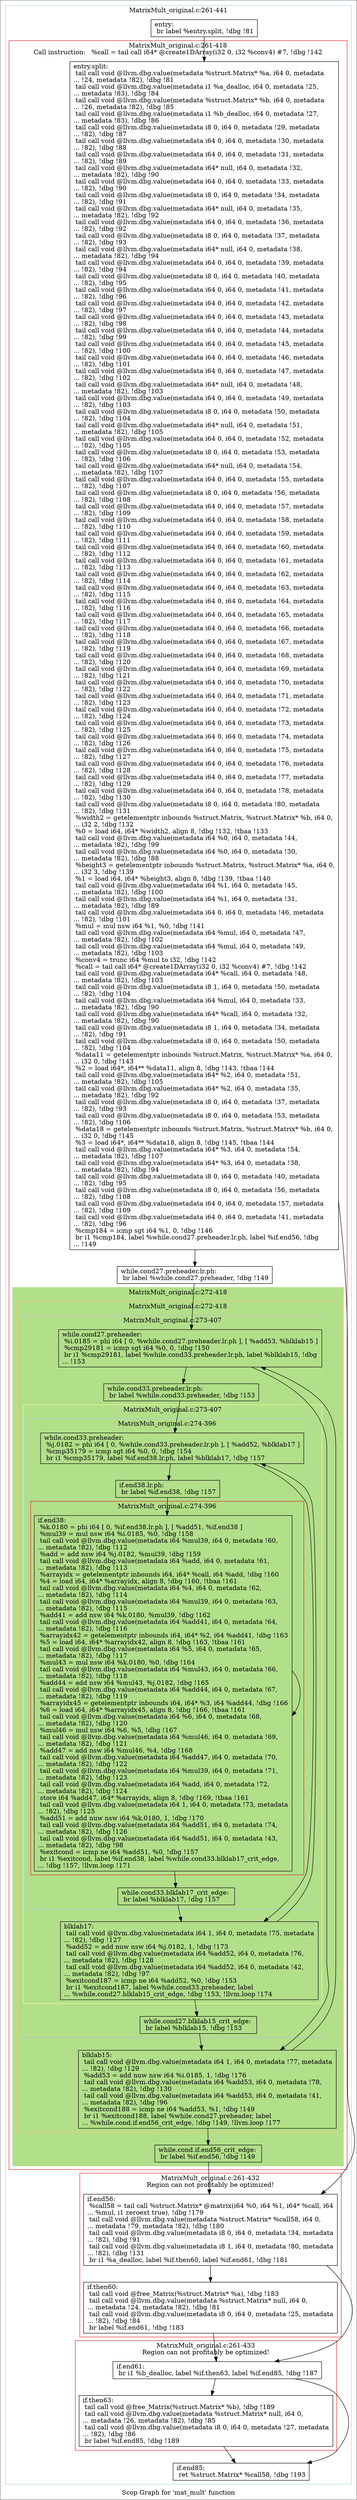 digraph "Scop Graph for 'mat_mult' function" {
	label="Scop Graph for 'mat_mult' function";

	Node0xb2bced0 [shape=record,label="{entry:\l  br label %entry.split, !dbg !81\l}"];
	Node0xb2bced0 -> Node0xb32da00;
	Node0xb32da00 [shape=record,label="{entry.split:                                      \l  tail call void @llvm.dbg.value(metadata %struct.Matrix* %a, i64 0, metadata\l... !24, metadata !82), !dbg !81\l  tail call void @llvm.dbg.value(metadata i1 %a_dealloc, i64 0, metadata !25,\l... metadata !83), !dbg !84\l  tail call void @llvm.dbg.value(metadata %struct.Matrix* %b, i64 0, metadata\l... !26, metadata !82), !dbg !85\l  tail call void @llvm.dbg.value(metadata i1 %b_dealloc, i64 0, metadata !27,\l... metadata !83), !dbg !86\l  tail call void @llvm.dbg.value(metadata i8 0, i64 0, metadata !29, metadata\l... !82), !dbg !87\l  tail call void @llvm.dbg.value(metadata i64 0, i64 0, metadata !30, metadata\l... !82), !dbg !88\l  tail call void @llvm.dbg.value(metadata i64 0, i64 0, metadata !31, metadata\l... !82), !dbg !89\l  tail call void @llvm.dbg.value(metadata i64* null, i64 0, metadata !32,\l... metadata !82), !dbg !90\l  tail call void @llvm.dbg.value(metadata i64 0, i64 0, metadata !33, metadata\l... !82), !dbg !90\l  tail call void @llvm.dbg.value(metadata i8 0, i64 0, metadata !34, metadata\l... !82), !dbg !91\l  tail call void @llvm.dbg.value(metadata i64* null, i64 0, metadata !35,\l... metadata !82), !dbg !92\l  tail call void @llvm.dbg.value(metadata i64 0, i64 0, metadata !36, metadata\l... !82), !dbg !92\l  tail call void @llvm.dbg.value(metadata i8 0, i64 0, metadata !37, metadata\l... !82), !dbg !93\l  tail call void @llvm.dbg.value(metadata i64* null, i64 0, metadata !38,\l... metadata !82), !dbg !94\l  tail call void @llvm.dbg.value(metadata i64 0, i64 0, metadata !39, metadata\l... !82), !dbg !94\l  tail call void @llvm.dbg.value(metadata i8 0, i64 0, metadata !40, metadata\l... !82), !dbg !95\l  tail call void @llvm.dbg.value(metadata i64 0, i64 0, metadata !41, metadata\l... !82), !dbg !96\l  tail call void @llvm.dbg.value(metadata i64 0, i64 0, metadata !42, metadata\l... !82), !dbg !97\l  tail call void @llvm.dbg.value(metadata i64 0, i64 0, metadata !43, metadata\l... !82), !dbg !98\l  tail call void @llvm.dbg.value(metadata i64 0, i64 0, metadata !44, metadata\l... !82), !dbg !99\l  tail call void @llvm.dbg.value(metadata i64 0, i64 0, metadata !45, metadata\l... !82), !dbg !100\l  tail call void @llvm.dbg.value(metadata i64 0, i64 0, metadata !46, metadata\l... !82), !dbg !101\l  tail call void @llvm.dbg.value(metadata i64 0, i64 0, metadata !47, metadata\l... !82), !dbg !102\l  tail call void @llvm.dbg.value(metadata i64* null, i64 0, metadata !48,\l... metadata !82), !dbg !103\l  tail call void @llvm.dbg.value(metadata i64 0, i64 0, metadata !49, metadata\l... !82), !dbg !103\l  tail call void @llvm.dbg.value(metadata i8 0, i64 0, metadata !50, metadata\l... !82), !dbg !104\l  tail call void @llvm.dbg.value(metadata i64* null, i64 0, metadata !51,\l... metadata !82), !dbg !105\l  tail call void @llvm.dbg.value(metadata i64 0, i64 0, metadata !52, metadata\l... !82), !dbg !105\l  tail call void @llvm.dbg.value(metadata i8 0, i64 0, metadata !53, metadata\l... !82), !dbg !106\l  tail call void @llvm.dbg.value(metadata i64* null, i64 0, metadata !54,\l... metadata !82), !dbg !107\l  tail call void @llvm.dbg.value(metadata i64 0, i64 0, metadata !55, metadata\l... !82), !dbg !107\l  tail call void @llvm.dbg.value(metadata i8 0, i64 0, metadata !56, metadata\l... !82), !dbg !108\l  tail call void @llvm.dbg.value(metadata i64 0, i64 0, metadata !57, metadata\l... !82), !dbg !109\l  tail call void @llvm.dbg.value(metadata i64 0, i64 0, metadata !58, metadata\l... !82), !dbg !110\l  tail call void @llvm.dbg.value(metadata i64 0, i64 0, metadata !59, metadata\l... !82), !dbg !111\l  tail call void @llvm.dbg.value(metadata i64 0, i64 0, metadata !60, metadata\l... !82), !dbg !112\l  tail call void @llvm.dbg.value(metadata i64 0, i64 0, metadata !61, metadata\l... !82), !dbg !113\l  tail call void @llvm.dbg.value(metadata i64 0, i64 0, metadata !62, metadata\l... !82), !dbg !114\l  tail call void @llvm.dbg.value(metadata i64 0, i64 0, metadata !63, metadata\l... !82), !dbg !115\l  tail call void @llvm.dbg.value(metadata i64 0, i64 0, metadata !64, metadata\l... !82), !dbg !116\l  tail call void @llvm.dbg.value(metadata i64 0, i64 0, metadata !65, metadata\l... !82), !dbg !117\l  tail call void @llvm.dbg.value(metadata i64 0, i64 0, metadata !66, metadata\l... !82), !dbg !118\l  tail call void @llvm.dbg.value(metadata i64 0, i64 0, metadata !67, metadata\l... !82), !dbg !119\l  tail call void @llvm.dbg.value(metadata i64 0, i64 0, metadata !68, metadata\l... !82), !dbg !120\l  tail call void @llvm.dbg.value(metadata i64 0, i64 0, metadata !69, metadata\l... !82), !dbg !121\l  tail call void @llvm.dbg.value(metadata i64 0, i64 0, metadata !70, metadata\l... !82), !dbg !122\l  tail call void @llvm.dbg.value(metadata i64 0, i64 0, metadata !71, metadata\l... !82), !dbg !123\l  tail call void @llvm.dbg.value(metadata i64 0, i64 0, metadata !72, metadata\l... !82), !dbg !124\l  tail call void @llvm.dbg.value(metadata i64 0, i64 0, metadata !73, metadata\l... !82), !dbg !125\l  tail call void @llvm.dbg.value(metadata i64 0, i64 0, metadata !74, metadata\l... !82), !dbg !126\l  tail call void @llvm.dbg.value(metadata i64 0, i64 0, metadata !75, metadata\l... !82), !dbg !127\l  tail call void @llvm.dbg.value(metadata i64 0, i64 0, metadata !76, metadata\l... !82), !dbg !128\l  tail call void @llvm.dbg.value(metadata i64 0, i64 0, metadata !77, metadata\l... !82), !dbg !129\l  tail call void @llvm.dbg.value(metadata i64 0, i64 0, metadata !78, metadata\l... !82), !dbg !130\l  tail call void @llvm.dbg.value(metadata i8 0, i64 0, metadata !80, metadata\l... !82), !dbg !131\l  %width2 = getelementptr inbounds %struct.Matrix, %struct.Matrix* %b, i64 0,\l... i32 2, !dbg !132\l  %0 = load i64, i64* %width2, align 8, !dbg !132, !tbaa !133\l  tail call void @llvm.dbg.value(metadata i64 %0, i64 0, metadata !44,\l... metadata !82), !dbg !99\l  tail call void @llvm.dbg.value(metadata i64 %0, i64 0, metadata !30,\l... metadata !82), !dbg !88\l  %height3 = getelementptr inbounds %struct.Matrix, %struct.Matrix* %a, i64 0,\l... i32 3, !dbg !139\l  %1 = load i64, i64* %height3, align 8, !dbg !139, !tbaa !140\l  tail call void @llvm.dbg.value(metadata i64 %1, i64 0, metadata !45,\l... metadata !82), !dbg !100\l  tail call void @llvm.dbg.value(metadata i64 %1, i64 0, metadata !31,\l... metadata !82), !dbg !89\l  tail call void @llvm.dbg.value(metadata i64 0, i64 0, metadata !46, metadata\l... !82), !dbg !101\l  %mul = mul nsw i64 %1, %0, !dbg !141\l  tail call void @llvm.dbg.value(metadata i64 %mul, i64 0, metadata !47,\l... metadata !82), !dbg !102\l  tail call void @llvm.dbg.value(metadata i64 %mul, i64 0, metadata !49,\l... metadata !82), !dbg !103\l  %conv4 = trunc i64 %mul to i32, !dbg !142\l  %call = tail call i64* @create1DArray(i32 0, i32 %conv4) #7, !dbg !142\l  tail call void @llvm.dbg.value(metadata i64* %call, i64 0, metadata !48,\l... metadata !82), !dbg !103\l  tail call void @llvm.dbg.value(metadata i8 1, i64 0, metadata !50, metadata\l... !82), !dbg !104\l  tail call void @llvm.dbg.value(metadata i64 %mul, i64 0, metadata !33,\l... metadata !82), !dbg !90\l  tail call void @llvm.dbg.value(metadata i64* %call, i64 0, metadata !32,\l... metadata !82), !dbg !90\l  tail call void @llvm.dbg.value(metadata i8 1, i64 0, metadata !34, metadata\l... !82), !dbg !91\l  tail call void @llvm.dbg.value(metadata i8 0, i64 0, metadata !50, metadata\l... !82), !dbg !104\l  %data11 = getelementptr inbounds %struct.Matrix, %struct.Matrix* %a, i64 0,\l... i32 0, !dbg !143\l  %2 = load i64*, i64** %data11, align 8, !dbg !143, !tbaa !144\l  tail call void @llvm.dbg.value(metadata i64* %2, i64 0, metadata !51,\l... metadata !82), !dbg !105\l  tail call void @llvm.dbg.value(metadata i64* %2, i64 0, metadata !35,\l... metadata !82), !dbg !92\l  tail call void @llvm.dbg.value(metadata i8 0, i64 0, metadata !37, metadata\l... !82), !dbg !93\l  tail call void @llvm.dbg.value(metadata i8 0, i64 0, metadata !53, metadata\l... !82), !dbg !106\l  %data18 = getelementptr inbounds %struct.Matrix, %struct.Matrix* %b, i64 0,\l... i32 0, !dbg !145\l  %3 = load i64*, i64** %data18, align 8, !dbg !145, !tbaa !144\l  tail call void @llvm.dbg.value(metadata i64* %3, i64 0, metadata !54,\l... metadata !82), !dbg !107\l  tail call void @llvm.dbg.value(metadata i64* %3, i64 0, metadata !38,\l... metadata !82), !dbg !94\l  tail call void @llvm.dbg.value(metadata i8 0, i64 0, metadata !40, metadata\l... !82), !dbg !95\l  tail call void @llvm.dbg.value(metadata i8 0, i64 0, metadata !56, metadata\l... !82), !dbg !108\l  tail call void @llvm.dbg.value(metadata i64 0, i64 0, metadata !57, metadata\l... !82), !dbg !109\l  tail call void @llvm.dbg.value(metadata i64 0, i64 0, metadata !41, metadata\l... !82), !dbg !96\l  %cmp184 = icmp sgt i64 %1, 0, !dbg !146\l  br i1 %cmp184, label %while.cond27.preheader.lr.ph, label %if.end56, !dbg\l... !149\l}"];
	Node0xb32da00 -> Node0xb2bdcf0;
	Node0xb32da00 -> Node0xb356a60;
	Node0xb2bdcf0 [shape=record,label="{while.cond27.preheader.lr.ph:                     \l  br label %while.cond27.preheader, !dbg !149\l}"];
	Node0xb2bdcf0 -> Node0xb358770;
	Node0xb358770 [shape=record,label="{while.cond27.preheader:                           \l  %i.0185 = phi i64 [ 0, %while.cond27.preheader.lr.ph ], [ %add53, %blklab15 ]\l  %cmp29181 = icmp sgt i64 %0, 0, !dbg !150\l  br i1 %cmp29181, label %while.cond33.preheader.lr.ph, label %blklab15, !dbg\l... !153\l}"];
	Node0xb358770 -> Node0xb2e9dd0;
	Node0xb358770 -> Node0xb29dc80;
	Node0xb2e9dd0 [shape=record,label="{while.cond33.preheader.lr.ph:                     \l  br label %while.cond33.preheader, !dbg !153\l}"];
	Node0xb2e9dd0 -> Node0xb3582c0;
	Node0xb3582c0 [shape=record,label="{while.cond33.preheader:                           \l  %j.0182 = phi i64 [ 0, %while.cond33.preheader.lr.ph ], [ %add52, %blklab17 ]\l  %cmp35179 = icmp sgt i64 %0, 0, !dbg !154\l  br i1 %cmp35179, label %if.end38.lr.ph, label %blklab17, !dbg !157\l}"];
	Node0xb3582c0 -> Node0xb2ed850;
	Node0xb3582c0 -> Node0xb2c2270;
	Node0xb2ed850 [shape=record,label="{if.end38.lr.ph:                                   \l  br label %if.end38, !dbg !157\l}"];
	Node0xb2ed850 -> Node0xb32cd20;
	Node0xb32cd20 [shape=record,label="{if.end38:                                         \l  %k.0180 = phi i64 [ 0, %if.end38.lr.ph ], [ %add51, %if.end38 ]\l  %mul39 = mul nsw i64 %i.0185, %0, !dbg !158\l  tail call void @llvm.dbg.value(metadata i64 %mul39, i64 0, metadata !60,\l... metadata !82), !dbg !112\l  %add = add nsw i64 %j.0182, %mul39, !dbg !159\l  tail call void @llvm.dbg.value(metadata i64 %add, i64 0, metadata !61,\l... metadata !82), !dbg !113\l  %arrayidx = getelementptr inbounds i64, i64* %call, i64 %add, !dbg !160\l  %4 = load i64, i64* %arrayidx, align 8, !dbg !160, !tbaa !161\l  tail call void @llvm.dbg.value(metadata i64 %4, i64 0, metadata !62,\l... metadata !82), !dbg !114\l  tail call void @llvm.dbg.value(metadata i64 %mul39, i64 0, metadata !63,\l... metadata !82), !dbg !115\l  %add41 = add nsw i64 %k.0180, %mul39, !dbg !162\l  tail call void @llvm.dbg.value(metadata i64 %add41, i64 0, metadata !64,\l... metadata !82), !dbg !116\l  %arrayidx42 = getelementptr inbounds i64, i64* %2, i64 %add41, !dbg !163\l  %5 = load i64, i64* %arrayidx42, align 8, !dbg !163, !tbaa !161\l  tail call void @llvm.dbg.value(metadata i64 %5, i64 0, metadata !65,\l... metadata !82), !dbg !117\l  %mul43 = mul nsw i64 %k.0180, %0, !dbg !164\l  tail call void @llvm.dbg.value(metadata i64 %mul43, i64 0, metadata !66,\l... metadata !82), !dbg !118\l  %add44 = add nsw i64 %mul43, %j.0182, !dbg !165\l  tail call void @llvm.dbg.value(metadata i64 %add44, i64 0, metadata !67,\l... metadata !82), !dbg !119\l  %arrayidx45 = getelementptr inbounds i64, i64* %3, i64 %add44, !dbg !166\l  %6 = load i64, i64* %arrayidx45, align 8, !dbg !166, !tbaa !161\l  tail call void @llvm.dbg.value(metadata i64 %6, i64 0, metadata !68,\l... metadata !82), !dbg !120\l  %mul46 = mul nsw i64 %6, %5, !dbg !167\l  tail call void @llvm.dbg.value(metadata i64 %mul46, i64 0, metadata !69,\l... metadata !82), !dbg !121\l  %add47 = add nsw i64 %mul46, %4, !dbg !168\l  tail call void @llvm.dbg.value(metadata i64 %add47, i64 0, metadata !70,\l... metadata !82), !dbg !122\l  tail call void @llvm.dbg.value(metadata i64 %mul39, i64 0, metadata !71,\l... metadata !82), !dbg !123\l  tail call void @llvm.dbg.value(metadata i64 %add, i64 0, metadata !72,\l... metadata !82), !dbg !124\l  store i64 %add47, i64* %arrayidx, align 8, !dbg !169, !tbaa !161\l  tail call void @llvm.dbg.value(metadata i64 1, i64 0, metadata !73, metadata\l... !82), !dbg !125\l  %add51 = add nuw nsw i64 %k.0180, 1, !dbg !170\l  tail call void @llvm.dbg.value(metadata i64 %add51, i64 0, metadata !74,\l... metadata !82), !dbg !126\l  tail call void @llvm.dbg.value(metadata i64 %add51, i64 0, metadata !43,\l... metadata !82), !dbg !98\l  %exitcond = icmp ne i64 %add51, %0, !dbg !157\l  br i1 %exitcond, label %if.end38, label %while.cond33.blklab17_crit_edge,\l... !dbg !157, !llvm.loop !171\l}"];
	Node0xb32cd20 -> Node0xb32cd20[constraint=false];
	Node0xb32cd20 -> Node0xb28f490;
	Node0xb28f490 [shape=record,label="{while.cond33.blklab17_crit_edge:                  \l  br label %blklab17, !dbg !157\l}"];
	Node0xb28f490 -> Node0xb2c2270;
	Node0xb2c2270 [shape=record,label="{blklab17:                                         \l  tail call void @llvm.dbg.value(metadata i64 1, i64 0, metadata !75, metadata\l... !82), !dbg !127\l  %add52 = add nuw nsw i64 %j.0182, 1, !dbg !173\l  tail call void @llvm.dbg.value(metadata i64 %add52, i64 0, metadata !76,\l... metadata !82), !dbg !128\l  tail call void @llvm.dbg.value(metadata i64 %add52, i64 0, metadata !42,\l... metadata !82), !dbg !97\l  %exitcond187 = icmp ne i64 %add52, %0, !dbg !153\l  br i1 %exitcond187, label %while.cond33.preheader, label\l... %while.cond27.blklab15_crit_edge, !dbg !153, !llvm.loop !174\l}"];
	Node0xb2c2270 -> Node0xb3582c0[constraint=false];
	Node0xb2c2270 -> Node0xb323bb0;
	Node0xb323bb0 [shape=record,label="{while.cond27.blklab15_crit_edge:                  \l  br label %blklab15, !dbg !153\l}"];
	Node0xb323bb0 -> Node0xb29dc80;
	Node0xb29dc80 [shape=record,label="{blklab15:                                         \l  tail call void @llvm.dbg.value(metadata i64 1, i64 0, metadata !77, metadata\l... !82), !dbg !129\l  %add53 = add nuw nsw i64 %i.0185, 1, !dbg !176\l  tail call void @llvm.dbg.value(metadata i64 %add53, i64 0, metadata !78,\l... metadata !82), !dbg !130\l  tail call void @llvm.dbg.value(metadata i64 %add53, i64 0, metadata !41,\l... metadata !82), !dbg !96\l  %exitcond188 = icmp ne i64 %add53, %1, !dbg !149\l  br i1 %exitcond188, label %while.cond27.preheader, label\l... %while.cond.if.end56_crit_edge, !dbg !149, !llvm.loop !177\l}"];
	Node0xb29dc80 -> Node0xb358770[constraint=false];
	Node0xb29dc80 -> Node0xb313b60;
	Node0xb313b60 [shape=record,label="{while.cond.if.end56_crit_edge:                    \l  br label %if.end56, !dbg !149\l}"];
	Node0xb313b60 -> Node0xb356a60;
	Node0xb356a60 [shape=record,label="{if.end56:                                         \l  %call58 = tail call %struct.Matrix* @matrix(i64 %0, i64 %1, i64* %call, i64\l... %mul, i1 zeroext true), !dbg !179\l  tail call void @llvm.dbg.value(metadata %struct.Matrix* %call58, i64 0,\l... metadata !79, metadata !82), !dbg !180\l  tail call void @llvm.dbg.value(metadata i8 0, i64 0, metadata !34, metadata\l... !82), !dbg !91\l  tail call void @llvm.dbg.value(metadata i8 1, i64 0, metadata !80, metadata\l... !82), !dbg !131\l  br i1 %a_dealloc, label %if.then60, label %if.end61, !dbg !181\l}"];
	Node0xb356a60 -> Node0xb31cc80;
	Node0xb356a60 -> Node0xb297c10;
	Node0xb31cc80 [shape=record,label="{if.then60:                                        \l  tail call void @free_Matrix(%struct.Matrix* %a), !dbg !183\l  tail call void @llvm.dbg.value(metadata %struct.Matrix* null, i64 0,\l... metadata !24, metadata !82), !dbg !81\l  tail call void @llvm.dbg.value(metadata i8 0, i64 0, metadata !25, metadata\l... !82), !dbg !84\l  br label %if.end61, !dbg !183\l}"];
	Node0xb31cc80 -> Node0xb297c10;
	Node0xb297c10 [shape=record,label="{if.end61:                                         \l  br i1 %b_dealloc, label %if.then63, label %if.end85, !dbg !187\l}"];
	Node0xb297c10 -> Node0xb326680;
	Node0xb297c10 -> Node0xb372e90;
	Node0xb326680 [shape=record,label="{if.then63:                                        \l  tail call void @free_Matrix(%struct.Matrix* %b), !dbg !189\l  tail call void @llvm.dbg.value(metadata %struct.Matrix* null, i64 0,\l... metadata !26, metadata !82), !dbg !85\l  tail call void @llvm.dbg.value(metadata i8 0, i64 0, metadata !27, metadata\l... !82), !dbg !86\l  br label %if.end85, !dbg !189\l}"];
	Node0xb326680 -> Node0xb372e90;
	Node0xb372e90 [shape=record,label="{if.end85:                                         \l  ret %struct.Matrix* %call58, !dbg !193\l}"];
	colorscheme = "paired12"
        subgraph cluster_0xb358bc0 {
          label = "MatrixMult_original.c:261-441
";
          style = solid;
          color = 1
          subgraph cluster_0xb372d10 {
            label = "MatrixMult_original.c:261-418
Call instruction:   %call = tail call i64* @create1DArray(i32 0, i32 %conv4) #7, !dbg !142";
            style = solid;
            color = 6
            subgraph cluster_0xb310c90 {
              label = "MatrixMult_original.c:272-418
";
              style = filled;
              color = 3              subgraph cluster_0xb2cfc00 {
                label = "MatrixMult_original.c:272-418
";
                style = solid;
                color = 7
                subgraph cluster_0xb2ea360 {
                  label = "MatrixMult_original.c:273-407
";
                  style = solid;
                  color = 9
                  subgraph cluster_0xb22e300 {
                    label = "MatrixMult_original.c:273-407
";
                    style = solid;
                    color = 11
                    subgraph cluster_0xb355ad0 {
                      label = "MatrixMult_original.c:274-396
";
                      style = solid;
                      color = 1
                      subgraph cluster_0xb32b3a0 {
                        label = "MatrixMult_original.c:274-396
";
                        style = solid;
                        color = 6
                        Node0xb32cd20;
                      }
                      Node0xb3582c0;
                      Node0xb2ed850;
                      Node0xb28f490;
                    }
                    Node0xb2c2270;
                  }
                  Node0xb358770;
                  Node0xb2e9dd0;
                  Node0xb323bb0;
                }
                Node0xb29dc80;
              }
              Node0xb313b60;
            }
            Node0xb32da00;
            Node0xb2bdcf0;
          }
          subgraph cluster_0xb359430 {
            label = "MatrixMult_original.c:261-432
Region can not profitably be optimized!";
            style = solid;
            color = 6
            Node0xb356a60;
            Node0xb31cc80;
          }
          subgraph cluster_0xb3174e0 {
            label = "MatrixMult_original.c:261-433
Region can not profitably be optimized!";
            style = solid;
            color = 6
            Node0xb297c10;
            Node0xb326680;
          }
          Node0xb2bced0;
          Node0xb372e90;
        }
}
